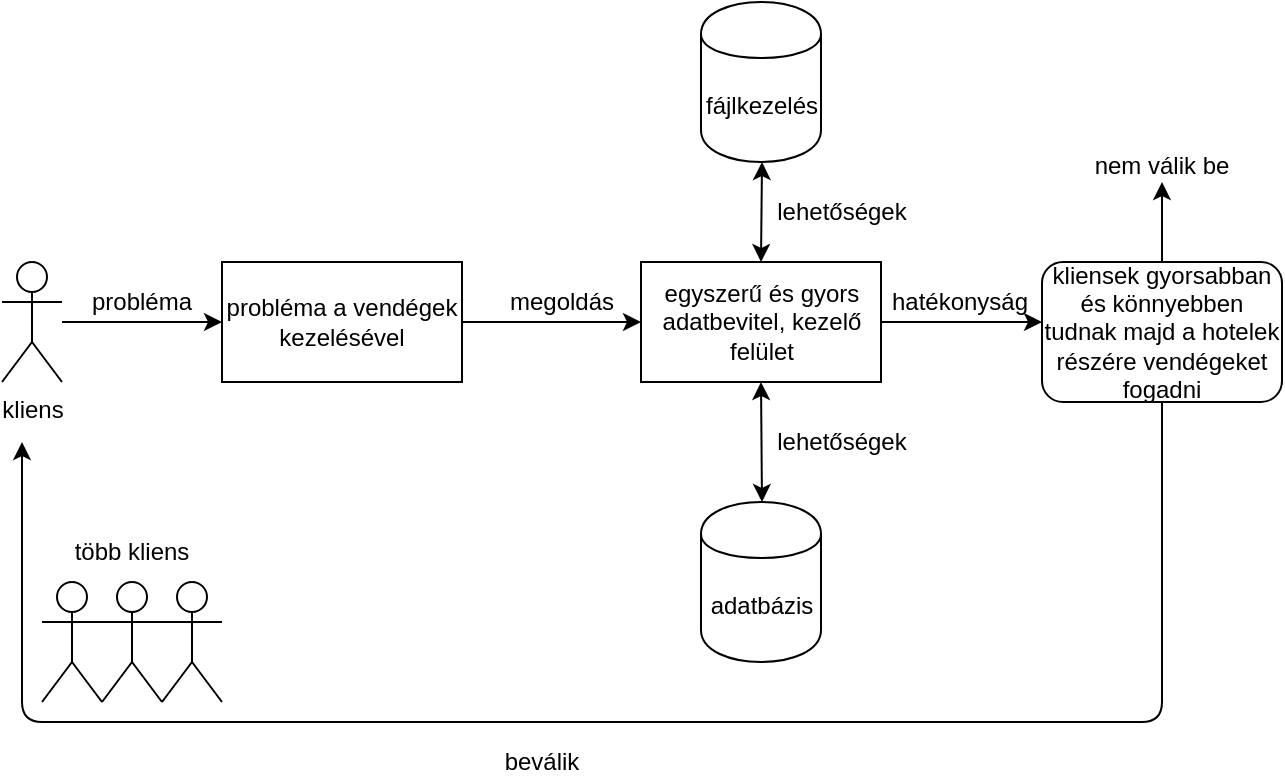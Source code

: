 <mxfile version="12.3.4" type="device" pages="1"><diagram name="Page-1" id="9f46799a-70d6-7492-0946-bef42562c5a5"><mxGraphModel dx="912" dy="390" grid="1" gridSize="10" guides="1" tooltips="1" connect="1" arrows="1" fold="1" page="1" pageScale="1" pageWidth="1100" pageHeight="850" background="#ffffff" math="0" shadow="0"><root><mxCell id="0"/><mxCell id="1" parent="0"/><mxCell id="aE-x9pcGQGRvIEiPFbuL-1" value="kliens" style="shape=umlActor;verticalLabelPosition=bottom;labelBackgroundColor=#ffffff;verticalAlign=top;html=1;outlineConnect=0;" vertex="1" parent="1"><mxGeometry x="110" y="290" width="30" height="60" as="geometry"/></mxCell><mxCell id="aE-x9pcGQGRvIEiPFbuL-2" value="probléma a vendégek kezelésével" style="rounded=0;whiteSpace=wrap;html=1;" vertex="1" parent="1"><mxGeometry x="220" y="290" width="120" height="60" as="geometry"/></mxCell><mxCell id="aE-x9pcGQGRvIEiPFbuL-3" value="egyszerű és gyors adatbevitel, kezelő felület" style="rounded=0;whiteSpace=wrap;html=1;" vertex="1" parent="1"><mxGeometry x="429.5" y="290" width="120" height="60" as="geometry"/></mxCell><mxCell id="aE-x9pcGQGRvIEiPFbuL-4" value="" style="endArrow=classic;html=1;entryX=0;entryY=0.5;entryDx=0;entryDy=0;" edge="1" parent="1" target="aE-x9pcGQGRvIEiPFbuL-2"><mxGeometry width="50" height="50" relative="1" as="geometry"><mxPoint x="140" y="320" as="sourcePoint"/><mxPoint x="160" y="390" as="targetPoint"/></mxGeometry></mxCell><mxCell id="aE-x9pcGQGRvIEiPFbuL-5" value="" style="endArrow=classic;html=1;entryX=0;entryY=0.5;entryDx=0;entryDy=0;exitX=1;exitY=0.5;exitDx=0;exitDy=0;" edge="1" parent="1" source="aE-x9pcGQGRvIEiPFbuL-2" target="aE-x9pcGQGRvIEiPFbuL-3"><mxGeometry width="50" height="50" relative="1" as="geometry"><mxPoint x="110" y="440" as="sourcePoint"/><mxPoint x="160" y="390" as="targetPoint"/></mxGeometry></mxCell><mxCell id="aE-x9pcGQGRvIEiPFbuL-6" value="megoldás" style="text;html=1;strokeColor=none;fillColor=none;align=center;verticalAlign=middle;whiteSpace=wrap;rounded=0;" vertex="1" parent="1"><mxGeometry x="370" y="300" width="40" height="20" as="geometry"/></mxCell><mxCell id="aE-x9pcGQGRvIEiPFbuL-7" value="probléma" style="text;html=1;strokeColor=none;fillColor=none;align=center;verticalAlign=middle;whiteSpace=wrap;rounded=0;" vertex="1" parent="1"><mxGeometry x="160" y="300" width="40" height="20" as="geometry"/></mxCell><mxCell id="aE-x9pcGQGRvIEiPFbuL-8" value="" style="endArrow=classic;startArrow=classic;html=1;entryX=0.5;entryY=1;entryDx=0;entryDy=0;" edge="1" parent="1" target="aE-x9pcGQGRvIEiPFbuL-3"><mxGeometry width="50" height="50" relative="1" as="geometry"><mxPoint x="490" y="410" as="sourcePoint"/><mxPoint x="160" y="390" as="targetPoint"/></mxGeometry></mxCell><mxCell id="aE-x9pcGQGRvIEiPFbuL-9" value="adatbázis" style="shape=cylinder;whiteSpace=wrap;html=1;boundedLbl=1;backgroundOutline=1;" vertex="1" parent="1"><mxGeometry x="459.5" y="410" width="60" height="80" as="geometry"/></mxCell><mxCell id="aE-x9pcGQGRvIEiPFbuL-10" value="lehetőségek" style="text;html=1;strokeColor=none;fillColor=none;align=center;verticalAlign=middle;whiteSpace=wrap;rounded=0;" vertex="1" parent="1"><mxGeometry x="509.5" y="370" width="40" height="20" as="geometry"/></mxCell><mxCell id="aE-x9pcGQGRvIEiPFbuL-11" value="" style="endArrow=classic;startArrow=classic;html=1;entryX=0.5;entryY=0;entryDx=0;entryDy=0;" edge="1" parent="1" target="aE-x9pcGQGRvIEiPFbuL-3"><mxGeometry width="50" height="50" relative="1" as="geometry"><mxPoint x="490" y="240" as="sourcePoint"/><mxPoint x="160" y="510" as="targetPoint"/></mxGeometry></mxCell><mxCell id="aE-x9pcGQGRvIEiPFbuL-12" value="fájlkezelés" style="shape=cylinder;whiteSpace=wrap;html=1;boundedLbl=1;backgroundOutline=1;" vertex="1" parent="1"><mxGeometry x="459.5" y="160" width="60" height="80" as="geometry"/></mxCell><mxCell id="aE-x9pcGQGRvIEiPFbuL-13" value="lehetőségek" style="text;html=1;strokeColor=none;fillColor=none;align=center;verticalAlign=middle;whiteSpace=wrap;rounded=0;" vertex="1" parent="1"><mxGeometry x="509.5" y="255" width="40" height="20" as="geometry"/></mxCell><mxCell id="aE-x9pcGQGRvIEiPFbuL-14" value="" style="endArrow=classic;html=1;" edge="1" parent="1"><mxGeometry width="50" height="50" relative="1" as="geometry"><mxPoint x="549.5" y="320" as="sourcePoint"/><mxPoint x="630" y="320" as="targetPoint"/></mxGeometry></mxCell><mxCell id="aE-x9pcGQGRvIEiPFbuL-15" value="hatékonyság" style="text;html=1;strokeColor=none;fillColor=none;align=center;verticalAlign=middle;whiteSpace=wrap;rounded=0;" vertex="1" parent="1"><mxGeometry x="569" y="300" width="40" height="20" as="geometry"/></mxCell><mxCell id="aE-x9pcGQGRvIEiPFbuL-16" value="kliensek gyorsabban és könnyebben tudnak majd a hotelek részére vendégeket fogadni" style="rounded=1;whiteSpace=wrap;html=1;" vertex="1" parent="1"><mxGeometry x="630" y="290" width="120" height="70" as="geometry"/></mxCell><mxCell id="aE-x9pcGQGRvIEiPFbuL-17" value="" style="endArrow=classic;html=1;exitX=0.5;exitY=1;exitDx=0;exitDy=0;" edge="1" parent="1" source="aE-x9pcGQGRvIEiPFbuL-16"><mxGeometry width="50" height="50" relative="1" as="geometry"><mxPoint x="110" y="560" as="sourcePoint"/><mxPoint x="120" y="380" as="targetPoint"/><Array as="points"><mxPoint x="690" y="520"/><mxPoint x="120" y="520"/></Array></mxGeometry></mxCell><mxCell id="aE-x9pcGQGRvIEiPFbuL-18" value="" style="endArrow=classic;html=1;" edge="1" parent="1"><mxGeometry width="50" height="50" relative="1" as="geometry"><mxPoint x="690" y="290" as="sourcePoint"/><mxPoint x="690" y="250" as="targetPoint"/></mxGeometry></mxCell><mxCell id="aE-x9pcGQGRvIEiPFbuL-20" value="nem válik be" style="text;html=1;strokeColor=none;fillColor=none;align=center;verticalAlign=middle;whiteSpace=wrap;rounded=0;" vertex="1" parent="1"><mxGeometry x="650" y="231.5" width="80" height="20" as="geometry"/></mxCell><mxCell id="aE-x9pcGQGRvIEiPFbuL-21" value="beválik" style="text;html=1;strokeColor=none;fillColor=none;align=center;verticalAlign=middle;whiteSpace=wrap;rounded=0;" vertex="1" parent="1"><mxGeometry x="360" y="530" width="40" height="20" as="geometry"/></mxCell><mxCell id="aE-x9pcGQGRvIEiPFbuL-22" value="&lt;span style=&quot;color: rgba(0 , 0 , 0 , 0) ; font-family: monospace ; font-size: 0px ; background-color: rgb(248 , 249 , 250)&quot;&gt;%3CmxGraphModel%3E%3Croot%3E%3CmxCell%20id%3D%220%22%2F%3E%3CmxCell%20id%3D%221%22%20parent%3D%220%22%2F%3E%3CmxCell%20id%3D%222%22%20value%3D%22Actor%22%20style%3D%22shape%3DumlActor%3BverticalLabelPosition%3Dbottom%3BlabelBackgroundColor%3D%23ffffff%3BverticalAlign%3Dtop%3Bhtml%3D1%3BoutlineConnect%3D0%3B%22%20vertex%3D%221%22%20parent%3D%221%22%3E%3CmxGeometry%20x%3D%22130%22%20y%3D%22450%22%20width%3D%2230%22%20height%3D%2260%22%20as%3D%22geometry%22%2F%3E%3C%2FmxCell%3E%3C%2Froot%3E%3C%2FmxGraphModel%3E&lt;/span&gt;" style="shape=umlActor;verticalLabelPosition=bottom;labelBackgroundColor=#ffffff;verticalAlign=top;html=1;outlineConnect=0;" vertex="1" parent="1"><mxGeometry x="130" y="450" width="30" height="60" as="geometry"/></mxCell><mxCell id="aE-x9pcGQGRvIEiPFbuL-24" value="" style="shape=umlActor;verticalLabelPosition=bottom;labelBackgroundColor=#ffffff;verticalAlign=top;html=1;outlineConnect=0;" vertex="1" parent="1"><mxGeometry x="190" y="450" width="30" height="60" as="geometry"/></mxCell><mxCell id="aE-x9pcGQGRvIEiPFbuL-30" value="&lt;span style=&quot;color: rgba(0 , 0 , 0 , 0) ; font-family: monospace ; font-size: 0px ; background-color: rgb(248 , 249 , 250)&quot;&gt;%3CmxGraphModel%3E%3Croot%3E%3CmxCell%20id%3D%220%22%2F%3E%3CmxCell%20id%3D%221%22%20parent%3D%220%22%2F%3E%3CmxCell%20id%3D%222%22%20value%3D%22Actor%22%20style%3D%22shape%3DumlActor%3BverticalLabelPosition%3Dbottom%3BlabelBackgroundColor%3D%23ffffff%3BverticalAlign%3Dtop%3Bhtml%3D1%3BoutlineConnect%3D0%3B%22%20vertex%3D%221%22%20parent%3D%221%22%3E%3CmxGeometry%20x%3D%22130%22%20y%3D%22450%22%20width%3D%2230%22%20height%3D%2260%22%20as%3D%22geometry%22%2F%3E%3C%2FmxCell%3E%3C%2Froot%3E%3C%2FmxGraphModel%3E&lt;/span&gt;" style="shape=umlActor;verticalLabelPosition=bottom;labelBackgroundColor=#ffffff;verticalAlign=top;html=1;outlineConnect=0;" vertex="1" parent="1"><mxGeometry x="160" y="450" width="30" height="60" as="geometry"/></mxCell><mxCell id="aE-x9pcGQGRvIEiPFbuL-31" value="több kliens" style="text;html=1;strokeColor=none;fillColor=none;align=center;verticalAlign=middle;whiteSpace=wrap;rounded=0;" vertex="1" parent="1"><mxGeometry x="135" y="424.5" width="80" height="20" as="geometry"/></mxCell></root></mxGraphModel></diagram></mxfile>